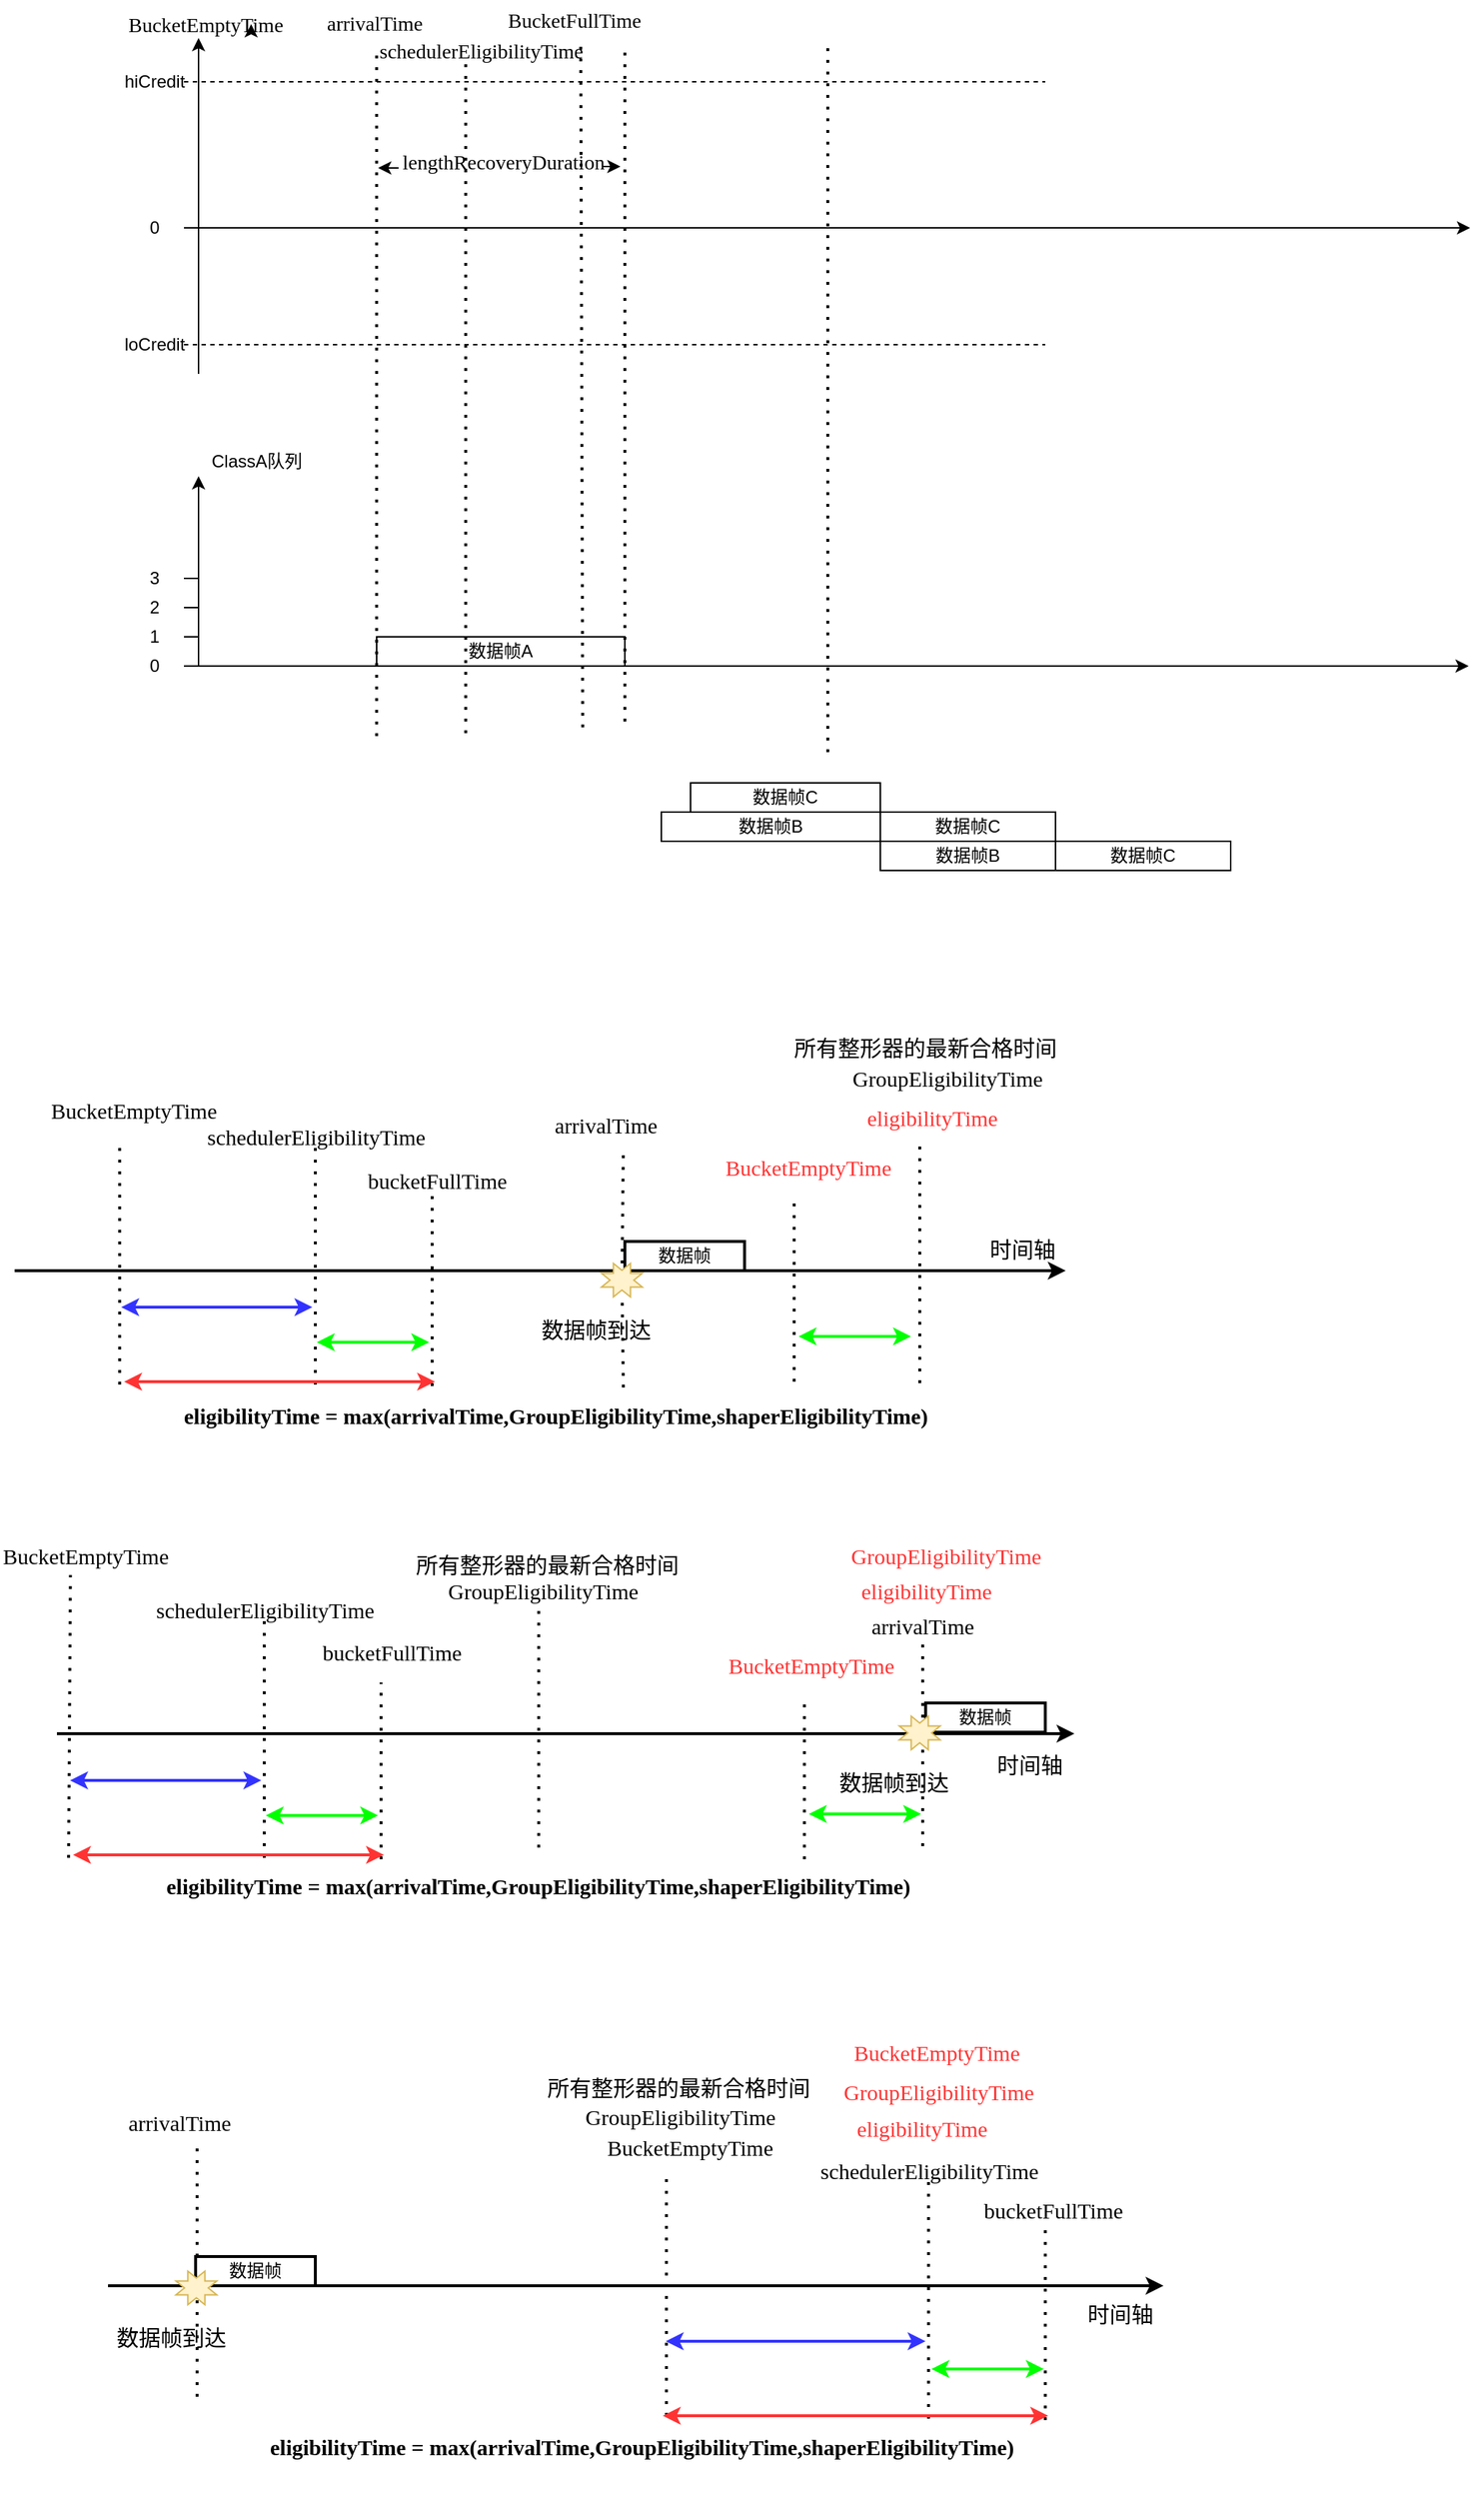 <mxfile version="14.6.0" type="github">
  <diagram id="FDt4tPUR-FzfX80rz6gk" name="Page-1">
    <mxGraphModel dx="1822" dy="762" grid="0" gridSize="10" guides="1" tooltips="1" connect="1" arrows="1" fold="1" page="0" pageScale="1" pageWidth="827" pageHeight="1169" math="0" shadow="0">
      <root>
        <mxCell id="0" />
        <mxCell id="1" parent="0" />
        <mxCell id="MzoiJkTVK7NHlLimjd_8-1" value="" style="endArrow=classic;html=1;" parent="1" edge="1">
          <mxGeometry width="50" height="50" relative="1" as="geometry">
            <mxPoint x="80" y="310" as="sourcePoint" />
            <mxPoint x="80" y="80" as="targetPoint" />
          </mxGeometry>
        </mxCell>
        <mxCell id="MzoiJkTVK7NHlLimjd_8-2" value="" style="endArrow=classic;html=1;" parent="1" edge="1">
          <mxGeometry width="50" height="50" relative="1" as="geometry">
            <mxPoint x="70" y="210" as="sourcePoint" />
            <mxPoint x="951" y="210" as="targetPoint" />
          </mxGeometry>
        </mxCell>
        <mxCell id="MzoiJkTVK7NHlLimjd_8-3" value="0" style="text;html=1;strokeColor=none;fillColor=none;align=center;verticalAlign=middle;whiteSpace=wrap;rounded=0;" parent="1" vertex="1">
          <mxGeometry x="30" y="200" width="40" height="20" as="geometry" />
        </mxCell>
        <mxCell id="MzoiJkTVK7NHlLimjd_8-4" value="" style="endArrow=none;dashed=1;html=1;" parent="1" edge="1">
          <mxGeometry width="50" height="50" relative="1" as="geometry">
            <mxPoint x="70" y="110" as="sourcePoint" />
            <mxPoint x="660" y="110" as="targetPoint" />
          </mxGeometry>
        </mxCell>
        <mxCell id="MzoiJkTVK7NHlLimjd_8-5" value="hiCredit" style="text;html=1;strokeColor=none;fillColor=none;align=center;verticalAlign=middle;whiteSpace=wrap;rounded=0;" parent="1" vertex="1">
          <mxGeometry x="30" y="100" width="40" height="20" as="geometry" />
        </mxCell>
        <mxCell id="MzoiJkTVK7NHlLimjd_8-6" value="" style="endArrow=none;dashed=1;html=1;" parent="1" edge="1">
          <mxGeometry width="50" height="50" relative="1" as="geometry">
            <mxPoint x="70" y="290" as="sourcePoint" />
            <mxPoint x="660" y="290" as="targetPoint" />
          </mxGeometry>
        </mxCell>
        <mxCell id="MzoiJkTVK7NHlLimjd_8-7" value="loCredit" style="text;html=1;strokeColor=none;fillColor=none;align=center;verticalAlign=middle;whiteSpace=wrap;rounded=0;" parent="1" vertex="1">
          <mxGeometry x="30" y="280" width="40" height="20" as="geometry" />
        </mxCell>
        <mxCell id="MzoiJkTVK7NHlLimjd_8-9" value="" style="endArrow=classic;html=1;" parent="1" edge="1">
          <mxGeometry width="50" height="50" relative="1" as="geometry">
            <mxPoint x="80" y="510" as="sourcePoint" />
            <mxPoint x="80" y="380" as="targetPoint" />
          </mxGeometry>
        </mxCell>
        <mxCell id="MzoiJkTVK7NHlLimjd_8-10" value="" style="endArrow=classic;html=1;" parent="1" edge="1">
          <mxGeometry width="50" height="50" relative="1" as="geometry">
            <mxPoint x="70" y="510" as="sourcePoint" />
            <mxPoint x="950" y="510" as="targetPoint" />
          </mxGeometry>
        </mxCell>
        <mxCell id="MzoiJkTVK7NHlLimjd_8-11" value="0" style="text;html=1;strokeColor=none;fillColor=none;align=center;verticalAlign=middle;whiteSpace=wrap;rounded=0;" parent="1" vertex="1">
          <mxGeometry x="30" y="500" width="40" height="20" as="geometry" />
        </mxCell>
        <mxCell id="MzoiJkTVK7NHlLimjd_8-12" value="1" style="text;html=1;strokeColor=none;fillColor=none;align=center;verticalAlign=middle;whiteSpace=wrap;rounded=0;" parent="1" vertex="1">
          <mxGeometry x="30" y="480" width="40" height="20" as="geometry" />
        </mxCell>
        <mxCell id="MzoiJkTVK7NHlLimjd_8-13" value="ClassA队列" style="text;html=1;strokeColor=none;fillColor=none;align=center;verticalAlign=middle;whiteSpace=wrap;rounded=0;" parent="1" vertex="1">
          <mxGeometry x="80" y="360" width="80" height="20" as="geometry" />
        </mxCell>
        <mxCell id="MzoiJkTVK7NHlLimjd_8-14" value="2" style="text;html=1;strokeColor=none;fillColor=none;align=center;verticalAlign=middle;whiteSpace=wrap;rounded=0;" parent="1" vertex="1">
          <mxGeometry x="30" y="460" width="40" height="20" as="geometry" />
        </mxCell>
        <mxCell id="MzoiJkTVK7NHlLimjd_8-15" value="3" style="text;html=1;strokeColor=none;fillColor=none;align=center;verticalAlign=middle;whiteSpace=wrap;rounded=0;" parent="1" vertex="1">
          <mxGeometry x="30" y="440" width="40" height="20" as="geometry" />
        </mxCell>
        <mxCell id="MzoiJkTVK7NHlLimjd_8-16" value="" style="endArrow=none;html=1;entryX=1;entryY=0.5;entryDx=0;entryDy=0;" parent="1" target="MzoiJkTVK7NHlLimjd_8-12" edge="1">
          <mxGeometry width="50" height="50" relative="1" as="geometry">
            <mxPoint x="80" y="490" as="sourcePoint" />
            <mxPoint x="400" y="370" as="targetPoint" />
          </mxGeometry>
        </mxCell>
        <mxCell id="MzoiJkTVK7NHlLimjd_8-17" value="" style="endArrow=none;html=1;entryX=1;entryY=0.5;entryDx=0;entryDy=0;" parent="1" target="MzoiJkTVK7NHlLimjd_8-14" edge="1">
          <mxGeometry width="50" height="50" relative="1" as="geometry">
            <mxPoint x="80" y="470" as="sourcePoint" />
            <mxPoint x="80" y="500" as="targetPoint" />
          </mxGeometry>
        </mxCell>
        <mxCell id="MzoiJkTVK7NHlLimjd_8-18" value="" style="endArrow=none;html=1;entryX=1;entryY=0.5;entryDx=0;entryDy=0;" parent="1" target="MzoiJkTVK7NHlLimjd_8-15" edge="1">
          <mxGeometry width="50" height="50" relative="1" as="geometry">
            <mxPoint x="80" y="450" as="sourcePoint" />
            <mxPoint x="70" y="490" as="targetPoint" />
          </mxGeometry>
        </mxCell>
        <mxCell id="MzoiJkTVK7NHlLimjd_8-19" value="数据帧A" style="rounded=0;whiteSpace=wrap;html=1;" parent="1" vertex="1">
          <mxGeometry x="202" y="490" width="170" height="20" as="geometry" />
        </mxCell>
        <mxCell id="MzoiJkTVK7NHlLimjd_8-20" value="&lt;span&gt;数据帧B&lt;/span&gt;" style="rounded=0;whiteSpace=wrap;html=1;" parent="1" vertex="1">
          <mxGeometry x="397" y="610" width="150" height="20" as="geometry" />
        </mxCell>
        <mxCell id="MzoiJkTVK7NHlLimjd_8-21" value="&lt;span&gt;数据帧C&lt;/span&gt;" style="rounded=0;whiteSpace=wrap;html=1;" parent="1" vertex="1">
          <mxGeometry x="417" y="590" width="130" height="20" as="geometry" />
        </mxCell>
        <mxCell id="MzoiJkTVK7NHlLimjd_8-22" value="" style="endArrow=none;dashed=1;html=1;dashPattern=1 3;strokeWidth=2;" parent="1" edge="1">
          <mxGeometry width="50" height="50" relative="1" as="geometry">
            <mxPoint x="202" y="558" as="sourcePoint" />
            <mxPoint x="202" y="86" as="targetPoint" />
          </mxGeometry>
        </mxCell>
        <mxCell id="MzoiJkTVK7NHlLimjd_8-24" value="&lt;span&gt;数据帧B&lt;/span&gt;" style="rounded=0;whiteSpace=wrap;html=1;" parent="1" vertex="1">
          <mxGeometry x="547" y="630" width="120" height="20" as="geometry" />
        </mxCell>
        <mxCell id="MzoiJkTVK7NHlLimjd_8-25" value="&lt;span&gt;数据帧C&lt;/span&gt;" style="rounded=0;whiteSpace=wrap;html=1;" parent="1" vertex="1">
          <mxGeometry x="547" y="610" width="120" height="20" as="geometry" />
        </mxCell>
        <mxCell id="MzoiJkTVK7NHlLimjd_8-27" value="&lt;span&gt;数据帧C&lt;/span&gt;" style="rounded=0;whiteSpace=wrap;html=1;" parent="1" vertex="1">
          <mxGeometry x="667" y="630" width="120" height="20" as="geometry" />
        </mxCell>
        <mxCell id="MzoiJkTVK7NHlLimjd_8-30" value="&lt;span lang=&quot;EN-US&quot; style=&quot;font-size: 10.5pt ; font-family: &amp;#34;times new roman&amp;#34; , serif&quot;&gt;lengthRecoveryDuration&lt;/span&gt;" style="text;html=1;strokeColor=none;fillColor=none;align=center;verticalAlign=middle;whiteSpace=wrap;rounded=0;" parent="1" vertex="1">
          <mxGeometry x="234" y="156" width="110" height="20" as="geometry" />
        </mxCell>
        <mxCell id="SFahAzJePFch370rZ8Eo-1" value="" style="endArrow=none;dashed=1;html=1;dashPattern=1 3;strokeWidth=2;" parent="1" edge="1">
          <mxGeometry width="50" height="50" relative="1" as="geometry">
            <mxPoint x="372" y="548" as="sourcePoint" />
            <mxPoint x="372" y="89" as="targetPoint" />
          </mxGeometry>
        </mxCell>
        <mxCell id="SFahAzJePFch370rZ8Eo-3" value="&lt;span lang=&quot;EN-US&quot; style=&quot;font-size: 10.5pt ; font-family: &amp;quot;times new roman&amp;quot; , serif&quot;&gt;arrivalTime&lt;/span&gt;" style="text;whiteSpace=wrap;html=1;" parent="1" vertex="1">
          <mxGeometry x="166" y="56" width="86" height="28" as="geometry" />
        </mxCell>
        <mxCell id="SFahAzJePFch370rZ8Eo-5" value="" style="endArrow=none;dashed=1;html=1;dashPattern=1 3;strokeWidth=2;" parent="1" edge="1">
          <mxGeometry width="50" height="50" relative="1" as="geometry">
            <mxPoint x="511" y="569" as="sourcePoint" />
            <mxPoint x="511" y="84" as="targetPoint" />
          </mxGeometry>
        </mxCell>
        <mxCell id="SFahAzJePFch370rZ8Eo-6" value="" style="endArrow=classic;html=1;" parent="1" edge="1">
          <mxGeometry width="50" height="50" relative="1" as="geometry">
            <mxPoint x="217" y="169" as="sourcePoint" />
            <mxPoint x="203" y="169" as="targetPoint" />
          </mxGeometry>
        </mxCell>
        <mxCell id="SFahAzJePFch370rZ8Eo-7" value="" style="endArrow=classic;html=1;" parent="1" edge="1">
          <mxGeometry width="50" height="50" relative="1" as="geometry">
            <mxPoint x="357" y="168" as="sourcePoint" />
            <mxPoint x="369" y="168" as="targetPoint" />
          </mxGeometry>
        </mxCell>
        <mxCell id="SFahAzJePFch370rZ8Eo-11" value="&lt;span lang=&quot;EN-US&quot; style=&quot;font-size: 10.5pt ; font-family: &amp;#34;times new roman&amp;#34; , serif&quot;&gt;BucketEmptyTime&lt;/span&gt;" style="text;whiteSpace=wrap;html=1;" parent="1" vertex="1">
          <mxGeometry x="30" y="57" width="86" height="27" as="geometry" />
        </mxCell>
        <mxCell id="SFahAzJePFch370rZ8Eo-14" value="&lt;span lang=&quot;EN-US&quot; style=&quot;font-size: 10.5pt ; font-family: &amp;#34;times new roman&amp;#34; , serif&quot;&gt;BucketFullTime&lt;/span&gt;" style="text;whiteSpace=wrap;html=1;" parent="1" vertex="1">
          <mxGeometry x="290" y="54" width="86" height="27" as="geometry" />
        </mxCell>
        <mxCell id="SFahAzJePFch370rZ8Eo-15" value="" style="endArrow=none;dashed=1;html=1;dashPattern=1 3;strokeWidth=2;" parent="1" edge="1">
          <mxGeometry width="50" height="50" relative="1" as="geometry">
            <mxPoint x="263.0" y="556" as="sourcePoint" />
            <mxPoint x="263.0" y="97" as="targetPoint" />
          </mxGeometry>
        </mxCell>
        <mxCell id="SFahAzJePFch370rZ8Eo-16" value="" style="endArrow=none;dashed=1;html=1;dashPattern=1 3;strokeWidth=2;entryX=0.602;entryY=1.037;entryDx=0;entryDy=0;entryPerimeter=0;" parent="1" target="SFahAzJePFch370rZ8Eo-14" edge="1">
          <mxGeometry width="50" height="50" relative="1" as="geometry">
            <mxPoint x="343.17" y="552" as="sourcePoint" />
            <mxPoint x="343.17" y="93" as="targetPoint" />
          </mxGeometry>
        </mxCell>
        <mxCell id="SFahAzJePFch370rZ8Eo-17" value="&lt;span lang=&quot;EN-US&quot; style=&quot;font-size: 10.5pt ; font-family: &amp;quot;times new roman&amp;quot; , serif&quot;&gt;schedulerEligibilityTime&lt;/span&gt;" style="text;whiteSpace=wrap;html=1;" parent="1" vertex="1">
          <mxGeometry x="202.001" y="75.002" width="159" height="28" as="geometry" />
        </mxCell>
        <mxCell id="SFahAzJePFch370rZ8Eo-18" value="" style="endArrow=classic;html=1;strokeWidth=2;" parent="1" edge="1">
          <mxGeometry width="50" height="50" relative="1" as="geometry">
            <mxPoint x="-46" y="924" as="sourcePoint" />
            <mxPoint x="674" y="924" as="targetPoint" />
          </mxGeometry>
        </mxCell>
        <mxCell id="SFahAzJePFch370rZ8Eo-19" value="" style="endArrow=none;dashed=1;html=1;dashPattern=1 3;strokeWidth=2;" parent="1" edge="1">
          <mxGeometry width="50" height="50" relative="1" as="geometry">
            <mxPoint x="26" y="1002" as="sourcePoint" />
            <mxPoint x="26" y="837" as="targetPoint" />
          </mxGeometry>
        </mxCell>
        <mxCell id="SFahAzJePFch370rZ8Eo-20" style="edgeStyle=orthogonalEdgeStyle;rounded=0;orthogonalLoop=1;jettySize=auto;html=1;exitX=1;exitY=0.75;exitDx=0;exitDy=0;entryX=1;entryY=0.5;entryDx=0;entryDy=0;" parent="1" source="SFahAzJePFch370rZ8Eo-11" target="SFahAzJePFch370rZ8Eo-11" edge="1">
          <mxGeometry relative="1" as="geometry" />
        </mxCell>
        <mxCell id="SFahAzJePFch370rZ8Eo-21" value="&lt;span lang=&quot;EN-US&quot; style=&quot;font-size: 15px;&quot;&gt;BucketEmptyTime&lt;/span&gt;" style="text;whiteSpace=wrap;html=1;fontSize=15;strokeWidth=2;fontFamily=Times New Roman;" parent="1" vertex="1">
          <mxGeometry x="-23" y="799" width="86" height="27" as="geometry" />
        </mxCell>
        <mxCell id="SFahAzJePFch370rZ8Eo-22" value="" style="endArrow=none;dashed=1;html=1;dashPattern=1 3;strokeWidth=2;" parent="1" edge="1">
          <mxGeometry width="50" height="50" relative="1" as="geometry">
            <mxPoint x="574" y="1001" as="sourcePoint" />
            <mxPoint x="574" y="836" as="targetPoint" />
          </mxGeometry>
        </mxCell>
        <mxCell id="SFahAzJePFch370rZ8Eo-24" value="" style="endArrow=none;dashed=1;html=1;dashPattern=1 3;strokeWidth=2;startArrow=none;" parent="1" edge="1" source="uLEsSZK5AvrN5cMwI6N0-2">
          <mxGeometry width="50" height="50" relative="1" as="geometry">
            <mxPoint x="371" y="1004" as="sourcePoint" />
            <mxPoint x="371" y="839" as="targetPoint" />
          </mxGeometry>
        </mxCell>
        <mxCell id="SFahAzJePFch370rZ8Eo-25" value="&lt;span lang=&quot;EN-US&quot; style=&quot;font-size: 15px;&quot;&gt;arrivalTime&lt;/span&gt;" style="text;whiteSpace=wrap;html=1;fontSize=15;strokeWidth=2;fontFamily=Times New Roman;" parent="1" vertex="1">
          <mxGeometry x="322" y="809" width="86" height="27" as="geometry" />
        </mxCell>
        <mxCell id="SFahAzJePFch370rZ8Eo-26" value="" style="endArrow=none;dashed=1;html=1;dashPattern=1 3;strokeWidth=2;" parent="1" edge="1">
          <mxGeometry width="50" height="50" relative="1" as="geometry">
            <mxPoint x="160" y="1002" as="sourcePoint" />
            <mxPoint x="160" y="837" as="targetPoint" />
          </mxGeometry>
        </mxCell>
        <mxCell id="SFahAzJePFch370rZ8Eo-27" value="&lt;span lang=&quot;EN-US&quot; style=&quot;font-size: 15px;&quot;&gt;schedulerEligibilityTime&lt;/span&gt;" style="text;whiteSpace=wrap;html=1;fontSize=15;strokeWidth=2;fontFamily=Times New Roman;" parent="1" vertex="1">
          <mxGeometry x="84" y="817" width="86" height="27" as="geometry" />
        </mxCell>
        <mxCell id="SFahAzJePFch370rZ8Eo-28" value="&lt;span lang=&quot;EN-US&quot; style=&quot;font-size: 15px;&quot;&gt;bucketFullTime&lt;/span&gt;" style="text;whiteSpace=wrap;html=1;fontSize=15;strokeWidth=2;fontFamily=Times New Roman;" parent="1" vertex="1">
          <mxGeometry x="193.998" y="847.001" width="109" height="28" as="geometry" />
        </mxCell>
        <mxCell id="SFahAzJePFch370rZ8Eo-29" value="" style="endArrow=none;dashed=1;html=1;dashPattern=1 3;strokeWidth=2;" parent="1" edge="1">
          <mxGeometry width="50" height="50" relative="1" as="geometry">
            <mxPoint x="240.0" y="1003" as="sourcePoint" />
            <mxPoint x="240" y="871" as="targetPoint" />
          </mxGeometry>
        </mxCell>
        <mxCell id="SFahAzJePFch370rZ8Eo-32" value="" style="endArrow=classic;startArrow=classic;html=1;strokeColor=#3333FF;strokeWidth=2;" parent="1" edge="1">
          <mxGeometry width="50" height="50" relative="1" as="geometry">
            <mxPoint x="27" y="949" as="sourcePoint" />
            <mxPoint x="158" y="949" as="targetPoint" />
          </mxGeometry>
        </mxCell>
        <mxCell id="SFahAzJePFch370rZ8Eo-33" value="" style="endArrow=classic;startArrow=classic;html=1;strokeColor=#00FF00;strokeWidth=2;" parent="1" edge="1">
          <mxGeometry width="50" height="50" relative="1" as="geometry">
            <mxPoint x="161" y="973" as="sourcePoint" />
            <mxPoint x="238" y="973" as="targetPoint" />
          </mxGeometry>
        </mxCell>
        <mxCell id="SFahAzJePFch370rZ8Eo-34" value="&lt;span lang=&quot;EN-US&quot; style=&quot;font-size: 15px;&quot;&gt;&lt;font color=&quot;#ff3333&quot; style=&quot;font-size: 15px;&quot;&gt;eligibilityTime&lt;/font&gt;&lt;/span&gt;" style="text;whiteSpace=wrap;html=1;fontSize=15;strokeWidth=2;fontFamily=Times New Roman;" parent="1" vertex="1">
          <mxGeometry x="536.004" y="803.998" width="115" height="29" as="geometry" />
        </mxCell>
        <mxCell id="SFahAzJePFch370rZ8Eo-35" value="" style="endArrow=none;dashed=1;html=1;dashPattern=1 3;strokeWidth=2;" parent="1" edge="1">
          <mxGeometry width="50" height="50" relative="1" as="geometry">
            <mxPoint x="488" y="1000" as="sourcePoint" />
            <mxPoint x="488" y="877" as="targetPoint" />
          </mxGeometry>
        </mxCell>
        <mxCell id="SFahAzJePFch370rZ8Eo-36" value="&lt;span lang=&quot;EN-US&quot; style=&quot;font-size: 15px;&quot;&gt;&lt;font color=&quot;#ff3333&quot; style=&quot;font-size: 15px;&quot;&gt;BucketEmptyTime&lt;/font&gt;&lt;/span&gt;" style="text;whiteSpace=wrap;html=1;fontSize=15;strokeWidth=2;fontFamily=Times New Roman;" parent="1" vertex="1">
          <mxGeometry x="439" y="838" width="86" height="27" as="geometry" />
        </mxCell>
        <mxCell id="SFahAzJePFch370rZ8Eo-37" value="" style="endArrow=classic;startArrow=classic;html=1;strokeColor=#00FF00;strokeWidth=2;" parent="1" edge="1">
          <mxGeometry width="50" height="50" relative="1" as="geometry">
            <mxPoint x="491" y="969" as="sourcePoint" />
            <mxPoint x="568" y="969" as="targetPoint" />
          </mxGeometry>
        </mxCell>
        <mxCell id="SFahAzJePFch370rZ8Eo-38" value="" style="endArrow=classic;startArrow=classic;html=1;strokeColor=#FF3333;strokeWidth=2;" parent="1" edge="1">
          <mxGeometry width="50" height="50" relative="1" as="geometry">
            <mxPoint x="29" y="1000" as="sourcePoint" />
            <mxPoint x="242" y="1000" as="targetPoint" />
          </mxGeometry>
        </mxCell>
        <mxCell id="SFahAzJePFch370rZ8Eo-39" value="" style="endArrow=classic;html=1;strokeWidth=2;" parent="1" edge="1">
          <mxGeometry width="50" height="50" relative="1" as="geometry">
            <mxPoint x="-17" y="1241" as="sourcePoint" />
            <mxPoint x="680" y="1241" as="targetPoint" />
          </mxGeometry>
        </mxCell>
        <mxCell id="SFahAzJePFch370rZ8Eo-40" value="" style="endArrow=none;dashed=1;html=1;dashPattern=1 3;strokeWidth=2;entryX=0.561;entryY=1.049;entryDx=0;entryDy=0;entryPerimeter=0;" parent="1" target="SFahAzJePFch370rZ8Eo-41" edge="1">
          <mxGeometry width="50" height="50" relative="1" as="geometry">
            <mxPoint x="-9" y="1326.0" as="sourcePoint" />
            <mxPoint x="-9" y="1161" as="targetPoint" />
          </mxGeometry>
        </mxCell>
        <mxCell id="SFahAzJePFch370rZ8Eo-41" value="&lt;span lang=&quot;EN-US&quot; style=&quot;font-size: 15px; font-family: &amp;quot;times new roman&amp;quot;, serif;&quot;&gt;BucketEmptyTime&lt;/span&gt;" style="text;whiteSpace=wrap;html=1;fontSize=15;strokeWidth=2;" parent="1" vertex="1">
          <mxGeometry x="-56" y="1104" width="86" height="27" as="geometry" />
        </mxCell>
        <mxCell id="SFahAzJePFch370rZ8Eo-42" value="" style="endArrow=none;dashed=1;html=1;dashPattern=1 3;strokeWidth=2;" parent="1" edge="1">
          <mxGeometry width="50" height="50" relative="1" as="geometry">
            <mxPoint x="313" y="1319" as="sourcePoint" />
            <mxPoint x="313" y="1155" as="targetPoint" />
          </mxGeometry>
        </mxCell>
        <mxCell id="SFahAzJePFch370rZ8Eo-43" value="&lt;span lang=&quot;EN-US&quot; style=&quot;font-size: 15px; font-family: &amp;quot;times new roman&amp;quot;, serif;&quot;&gt;&lt;font color=&quot;#ff3333&quot; style=&quot;font-size: 15px;&quot;&gt;GroupEligibilityTime&lt;/font&gt;&lt;/span&gt;" style="text;whiteSpace=wrap;html=1;fontSize=15;strokeWidth=2;" parent="1" vertex="1">
          <mxGeometry x="525" y="1104" width="86" height="27" as="geometry" />
        </mxCell>
        <mxCell id="SFahAzJePFch370rZ8Eo-44" value="" style="endArrow=none;dashed=1;html=1;dashPattern=1 3;strokeWidth=2;" parent="1" edge="1">
          <mxGeometry width="50" height="50" relative="1" as="geometry">
            <mxPoint x="576" y="1318" as="sourcePoint" />
            <mxPoint x="576" y="1179" as="targetPoint" />
          </mxGeometry>
        </mxCell>
        <mxCell id="SFahAzJePFch370rZ8Eo-45" value="&lt;span lang=&quot;EN-US&quot; style=&quot;font-size: 15px; font-family: &amp;quot;times new roman&amp;quot;, serif;&quot;&gt;arrivalTime&lt;/span&gt;" style="text;whiteSpace=wrap;html=1;fontSize=15;strokeWidth=2;" parent="1" vertex="1">
          <mxGeometry x="539" y="1152" width="86" height="27" as="geometry" />
        </mxCell>
        <mxCell id="SFahAzJePFch370rZ8Eo-46" value="" style="endArrow=none;dashed=1;html=1;dashPattern=1 3;strokeWidth=2;" parent="1" edge="1">
          <mxGeometry width="50" height="50" relative="1" as="geometry">
            <mxPoint x="125" y="1326.0" as="sourcePoint" />
            <mxPoint x="125" y="1161" as="targetPoint" />
          </mxGeometry>
        </mxCell>
        <mxCell id="SFahAzJePFch370rZ8Eo-47" value="&lt;span lang=&quot;EN-US&quot; style=&quot;font-size: 15px; font-family: &amp;quot;times new roman&amp;quot;, serif;&quot;&gt;schedulerEligibilityTime&lt;/span&gt;" style="text;whiteSpace=wrap;html=1;fontSize=15;strokeWidth=2;" parent="1" vertex="1">
          <mxGeometry x="49" y="1141" width="86" height="27" as="geometry" />
        </mxCell>
        <mxCell id="SFahAzJePFch370rZ8Eo-48" value="&lt;span lang=&quot;EN-US&quot; style=&quot;font-size: 15px; font-family: &amp;quot;times new roman&amp;quot;, serif;&quot;&gt;bucketFullTime&lt;/span&gt;" style="text;whiteSpace=wrap;html=1;fontSize=15;strokeWidth=2;" parent="1" vertex="1">
          <mxGeometry x="162.998" y="1170.001" width="109" height="28" as="geometry" />
        </mxCell>
        <mxCell id="SFahAzJePFch370rZ8Eo-49" value="" style="endArrow=none;dashed=1;html=1;dashPattern=1 3;strokeWidth=2;" parent="1" edge="1">
          <mxGeometry width="50" height="50" relative="1" as="geometry">
            <mxPoint x="205" y="1327" as="sourcePoint" />
            <mxPoint x="205" y="1206" as="targetPoint" />
          </mxGeometry>
        </mxCell>
        <mxCell id="SFahAzJePFch370rZ8Eo-50" value="" style="endArrow=classic;startArrow=classic;html=1;strokeColor=#3333FF;strokeWidth=2;" parent="1" edge="1">
          <mxGeometry width="50" height="50" relative="1" as="geometry">
            <mxPoint x="-8" y="1273" as="sourcePoint" />
            <mxPoint x="123.0" y="1273" as="targetPoint" />
          </mxGeometry>
        </mxCell>
        <mxCell id="SFahAzJePFch370rZ8Eo-51" value="" style="endArrow=classic;startArrow=classic;html=1;strokeColor=#00FF00;strokeWidth=2;" parent="1" edge="1">
          <mxGeometry width="50" height="50" relative="1" as="geometry">
            <mxPoint x="126" y="1297" as="sourcePoint" />
            <mxPoint x="203.0" y="1297" as="targetPoint" />
          </mxGeometry>
        </mxCell>
        <mxCell id="SFahAzJePFch370rZ8Eo-52" value="&lt;span lang=&quot;EN-US&quot; style=&quot;font-size: 15px; font-family: &amp;quot;times new roman&amp;quot;, serif;&quot;&gt;&lt;font color=&quot;#ff3333&quot; style=&quot;font-size: 15px;&quot;&gt;eligibilityTime&lt;/font&gt;&lt;/span&gt;" style="text;whiteSpace=wrap;html=1;fontSize=15;strokeWidth=2;" parent="1" vertex="1">
          <mxGeometry x="532.004" y="1127.998" width="115" height="29" as="geometry" />
        </mxCell>
        <mxCell id="SFahAzJePFch370rZ8Eo-53" value="" style="endArrow=none;dashed=1;html=1;dashPattern=1 3;strokeWidth=2;" parent="1" edge="1">
          <mxGeometry width="50" height="50" relative="1" as="geometry">
            <mxPoint x="495.0" y="1327" as="sourcePoint" />
            <mxPoint x="495" y="1220" as="targetPoint" />
          </mxGeometry>
        </mxCell>
        <mxCell id="SFahAzJePFch370rZ8Eo-54" value="&lt;span lang=&quot;EN-US&quot; style=&quot;font-size: 15px; font-family: &amp;quot;times new roman&amp;quot;, serif;&quot;&gt;&lt;font color=&quot;#ff3333&quot; style=&quot;font-size: 15px;&quot;&gt;BucketEmptyTime&lt;/font&gt;&lt;/span&gt;" style="text;whiteSpace=wrap;html=1;fontSize=15;strokeWidth=2;" parent="1" vertex="1">
          <mxGeometry x="441" y="1179" width="86" height="27" as="geometry" />
        </mxCell>
        <mxCell id="SFahAzJePFch370rZ8Eo-55" value="" style="endArrow=classic;startArrow=classic;html=1;strokeColor=#00FF00;strokeWidth=2;" parent="1" edge="1">
          <mxGeometry width="50" height="50" relative="1" as="geometry">
            <mxPoint x="498.0" y="1296" as="sourcePoint" />
            <mxPoint x="575.0" y="1296" as="targetPoint" />
          </mxGeometry>
        </mxCell>
        <mxCell id="SFahAzJePFch370rZ8Eo-56" value="" style="endArrow=classic;startArrow=classic;html=1;strokeColor=#FF3333;strokeWidth=2;" parent="1" edge="1">
          <mxGeometry width="50" height="50" relative="1" as="geometry">
            <mxPoint x="-6" y="1324" as="sourcePoint" />
            <mxPoint x="207" y="1324" as="targetPoint" />
          </mxGeometry>
        </mxCell>
        <mxCell id="SFahAzJePFch370rZ8Eo-57" value="&lt;span lang=&quot;EN-US&quot; style=&quot;font-size: 15px ; font-family: &amp;#34;times new roman&amp;#34; , serif&quot;&gt;&lt;font style=&quot;font-size: 15px&quot;&gt;GroupEligibilityTime&lt;/font&gt;&lt;/span&gt;" style="text;whiteSpace=wrap;html=1;fontSize=15;strokeWidth=2;" parent="1" vertex="1">
          <mxGeometry x="249" y="1128" width="86" height="27" as="geometry" />
        </mxCell>
        <mxCell id="SFahAzJePFch370rZ8Eo-58" value="" style="endArrow=classic;html=1;strokeWidth=2;" parent="1" edge="1">
          <mxGeometry width="50" height="50" relative="1" as="geometry">
            <mxPoint x="18" y="1619" as="sourcePoint" />
            <mxPoint x="741" y="1619" as="targetPoint" />
          </mxGeometry>
        </mxCell>
        <mxCell id="SFahAzJePFch370rZ8Eo-59" value="" style="endArrow=none;dashed=1;html=1;dashPattern=1 3;strokeWidth=2;" parent="1" edge="1">
          <mxGeometry width="50" height="50" relative="1" as="geometry">
            <mxPoint x="400.5" y="1708.0" as="sourcePoint" />
            <mxPoint x="400.5" y="1543" as="targetPoint" />
          </mxGeometry>
        </mxCell>
        <mxCell id="SFahAzJePFch370rZ8Eo-60" value="&lt;span lang=&quot;EN-US&quot; style=&quot;font-size: 15px; font-family: &amp;quot;times new roman&amp;quot;, serif;&quot;&gt;BucketEmptyTime&lt;/span&gt;" style="text;whiteSpace=wrap;html=1;fontSize=15;strokeWidth=2;" parent="1" vertex="1">
          <mxGeometry x="358" y="1509" width="86" height="27" as="geometry" />
        </mxCell>
        <mxCell id="SFahAzJePFch370rZ8Eo-62" value="&lt;span lang=&quot;EN-US&quot; style=&quot;font-size: 15px; font-family: &amp;quot;times new roman&amp;quot;, serif;&quot;&gt;&lt;font color=&quot;#ff3333&quot; style=&quot;font-size: 15px;&quot;&gt;GroupEligibilityTime&lt;/font&gt;&lt;/span&gt;" style="text;whiteSpace=wrap;html=1;fontSize=15;strokeWidth=2;" parent="1" vertex="1">
          <mxGeometry x="520" y="1471" width="86" height="27" as="geometry" />
        </mxCell>
        <mxCell id="SFahAzJePFch370rZ8Eo-63" value="" style="endArrow=none;dashed=1;html=1;dashPattern=1 3;strokeWidth=2;" parent="1" edge="1">
          <mxGeometry width="50" height="50" relative="1" as="geometry">
            <mxPoint x="79" y="1695" as="sourcePoint" />
            <mxPoint x="79.0" y="1522" as="targetPoint" />
          </mxGeometry>
        </mxCell>
        <mxCell id="SFahAzJePFch370rZ8Eo-64" value="&lt;span lang=&quot;EN-US&quot; style=&quot;font-size: 15px; font-family: &amp;quot;times new roman&amp;quot;, serif;&quot;&gt;arrivalTime&lt;/span&gt;" style="text;whiteSpace=wrap;html=1;fontSize=15;strokeWidth=2;" parent="1" vertex="1">
          <mxGeometry x="30" y="1492" width="86" height="27" as="geometry" />
        </mxCell>
        <mxCell id="SFahAzJePFch370rZ8Eo-65" value="" style="endArrow=none;dashed=1;html=1;dashPattern=1 3;strokeWidth=2;" parent="1" edge="1">
          <mxGeometry width="50" height="50" relative="1" as="geometry">
            <mxPoint x="580" y="1710.0" as="sourcePoint" />
            <mxPoint x="580" y="1545" as="targetPoint" />
          </mxGeometry>
        </mxCell>
        <mxCell id="SFahAzJePFch370rZ8Eo-66" value="&lt;span lang=&quot;EN-US&quot; style=&quot;font-size: 15px; font-family: &amp;quot;times new roman&amp;quot;, serif;&quot;&gt;schedulerEligibilityTime&lt;/span&gt;" style="text;whiteSpace=wrap;html=1;fontSize=15;strokeWidth=2;" parent="1" vertex="1">
          <mxGeometry x="504" y="1525" width="86" height="27" as="geometry" />
        </mxCell>
        <mxCell id="SFahAzJePFch370rZ8Eo-67" value="&lt;span lang=&quot;EN-US&quot; style=&quot;font-size: 15px; font-family: &amp;quot;times new roman&amp;quot;, serif;&quot;&gt;bucketFullTime&lt;/span&gt;" style="text;whiteSpace=wrap;html=1;fontSize=15;strokeWidth=2;" parent="1" vertex="1">
          <mxGeometry x="615.998" y="1552.001" width="109" height="28" as="geometry" />
        </mxCell>
        <mxCell id="SFahAzJePFch370rZ8Eo-68" value="" style="endArrow=none;dashed=1;html=1;dashPattern=1 3;strokeWidth=2;" parent="1" edge="1">
          <mxGeometry width="50" height="50" relative="1" as="geometry">
            <mxPoint x="660" y="1711.0" as="sourcePoint" />
            <mxPoint x="660" y="1579" as="targetPoint" />
          </mxGeometry>
        </mxCell>
        <mxCell id="SFahAzJePFch370rZ8Eo-69" value="" style="endArrow=classic;startArrow=classic;html=1;strokeColor=#3333FF;strokeWidth=2;" parent="1" edge="1">
          <mxGeometry width="50" height="50" relative="1" as="geometry">
            <mxPoint x="400" y="1657" as="sourcePoint" />
            <mxPoint x="578.0" y="1657" as="targetPoint" />
          </mxGeometry>
        </mxCell>
        <mxCell id="SFahAzJePFch370rZ8Eo-71" value="&lt;span lang=&quot;EN-US&quot; style=&quot;font-size: 15px; font-family: &amp;quot;times new roman&amp;quot;, serif;&quot;&gt;&lt;font color=&quot;#ff3333&quot; style=&quot;font-size: 15px;&quot;&gt;eligibilityTime&lt;/font&gt;&lt;/span&gt;" style="text;whiteSpace=wrap;html=1;fontSize=15;strokeWidth=2;" parent="1" vertex="1">
          <mxGeometry x="529.004" y="1495.998" width="115" height="29" as="geometry" />
        </mxCell>
        <mxCell id="SFahAzJePFch370rZ8Eo-75" value="" style="endArrow=classic;startArrow=classic;html=1;strokeColor=#FF3333;strokeWidth=2;" parent="1" edge="1">
          <mxGeometry width="50" height="50" relative="1" as="geometry">
            <mxPoint x="398" y="1708" as="sourcePoint" />
            <mxPoint x="662.0" y="1708" as="targetPoint" />
          </mxGeometry>
        </mxCell>
        <mxCell id="SFahAzJePFch370rZ8Eo-80" value="&lt;span lang=&quot;EN-US&quot; style=&quot;font-size: 15px ; font-family: &amp;#34;times new roman&amp;#34; , serif&quot;&gt;&lt;font style=&quot;font-size: 15px&quot;&gt;GroupEligibilityTime&lt;/font&gt;&lt;/span&gt;" style="text;whiteSpace=wrap;html=1;fontSize=15;strokeWidth=2;" parent="1" vertex="1">
          <mxGeometry x="343" y="1488" width="86" height="27" as="geometry" />
        </mxCell>
        <mxCell id="SFahAzJePFch370rZ8Eo-82" value="&lt;span lang=&quot;EN-US&quot; style=&quot;font-size: 15px ; font-family: &amp;#34;times new roman&amp;#34; , serif&quot;&gt;&lt;font color=&quot;#ff3333&quot;&gt;BucketEmptyTime&lt;/font&gt;&lt;/span&gt;" style="text;whiteSpace=wrap;html=1;fontSize=15;strokeWidth=2;" parent="1" vertex="1">
          <mxGeometry x="527" y="1444" width="86" height="27" as="geometry" />
        </mxCell>
        <mxCell id="SFahAzJePFch370rZ8Eo-83" value="&lt;span&gt;数据帧&lt;/span&gt;" style="rounded=0;whiteSpace=wrap;html=1;strokeWidth=2;" parent="1" vertex="1">
          <mxGeometry x="372" y="904" width="82" height="20" as="geometry" />
        </mxCell>
        <mxCell id="SFahAzJePFch370rZ8Eo-84" value="&lt;span lang=&quot;EN-US&quot; style=&quot;font-size: 15px ; font-family: &amp;#34;times new roman&amp;#34; , serif&quot;&gt;时间轴&lt;/span&gt;" style="text;whiteSpace=wrap;html=1;fontSize=15;strokeWidth=2;" parent="1" vertex="1">
          <mxGeometry x="620" y="894" width="86" height="27" as="geometry" />
        </mxCell>
        <mxCell id="SFahAzJePFch370rZ8Eo-85" value="&lt;b&gt;eligibilityTime = max(arrivalTime,GroupEligibilityTime,shaperEligibilityTime)&lt;/b&gt;" style="text;whiteSpace=wrap;html=1;fontSize=15;fontFamily=Times New Roman;" parent="1" vertex="1">
          <mxGeometry x="68" y="1008" width="690" height="50" as="geometry" />
        </mxCell>
        <mxCell id="SFahAzJePFch370rZ8Eo-87" value="&lt;span lang=&quot;EN-US&quot; style=&quot;font-size: 15px&quot;&gt;&lt;font style=&quot;font-size: 15px&quot;&gt;GroupEligibilityTime&lt;/font&gt;&lt;/span&gt;" style="text;whiteSpace=wrap;html=1;fontSize=15;strokeWidth=2;fontFamily=Times New Roman;" parent="1" vertex="1">
          <mxGeometry x="526" y="777" width="86" height="27" as="geometry" />
        </mxCell>
        <mxCell id="SFahAzJePFch370rZ8Eo-89" value="&lt;b&gt;eligibilityTime = max(arrivalTime,GroupEligibilityTime,shaperEligibilityTime)&lt;/b&gt;" style="text;whiteSpace=wrap;html=1;fontSize=15;fontFamily=Times New Roman;strokeWidth=2;" parent="1" vertex="1">
          <mxGeometry x="56" y="1330" width="690" height="50" as="geometry" />
        </mxCell>
        <mxCell id="SFahAzJePFch370rZ8Eo-90" value="&lt;span lang=&quot;EN-US&quot; style=&quot;font-size: 15px ; font-family: &amp;#34;times new roman&amp;#34; , serif&quot;&gt;时间轴&lt;/span&gt;" style="text;whiteSpace=wrap;html=1;fontSize=15;strokeWidth=2;" parent="1" vertex="1">
          <mxGeometry x="625" y="1247" width="86" height="27" as="geometry" />
        </mxCell>
        <mxCell id="SFahAzJePFch370rZ8Eo-91" value="&lt;span lang=&quot;EN-US&quot; style=&quot;font-size: 15px ; font-family: &amp;#34;times new roman&amp;#34; , serif&quot;&gt;所有整形器的最新合格时间&lt;/span&gt;" style="text;whiteSpace=wrap;html=1;fontSize=15;strokeWidth=2;" parent="1" vertex="1">
          <mxGeometry x="227" y="1110" width="208" height="27" as="geometry" />
        </mxCell>
        <mxCell id="SFahAzJePFch370rZ8Eo-92" value="" style="endArrow=classic;startArrow=classic;html=1;strokeColor=#00FF00;strokeWidth=2;" parent="1" edge="1">
          <mxGeometry width="50" height="50" relative="1" as="geometry">
            <mxPoint x="582.0" y="1676" as="sourcePoint" />
            <mxPoint x="659.0" y="1676" as="targetPoint" />
          </mxGeometry>
        </mxCell>
        <mxCell id="SFahAzJePFch370rZ8Eo-93" value="&lt;b&gt;eligibilityTime = max(arrivalTime,GroupEligibilityTime,shaperEligibilityTime)&lt;/b&gt;" style="text;whiteSpace=wrap;html=1;fontSize=15;fontFamily=Times New Roman;strokeWidth=2;" parent="1" vertex="1">
          <mxGeometry x="127" y="1714" width="690" height="50" as="geometry" />
        </mxCell>
        <mxCell id="SFahAzJePFch370rZ8Eo-94" value="&lt;span lang=&quot;EN-US&quot; style=&quot;font-size: 15px ; font-family: &amp;#34;times new roman&amp;#34; , serif&quot;&gt;时间轴&lt;/span&gt;" style="text;whiteSpace=wrap;html=1;fontSize=15;strokeWidth=2;" parent="1" vertex="1">
          <mxGeometry x="687" y="1623" width="86" height="27" as="geometry" />
        </mxCell>
        <mxCell id="SFahAzJePFch370rZ8Eo-95" value="&lt;span&gt;数据帧&lt;/span&gt;" style="rounded=0;whiteSpace=wrap;html=1;strokeWidth=2;" parent="1" vertex="1">
          <mxGeometry x="578" y="1220" width="82" height="20" as="geometry" />
        </mxCell>
        <mxCell id="SFahAzJePFch370rZ8Eo-96" value="&lt;span&gt;数据帧&lt;/span&gt;" style="rounded=0;whiteSpace=wrap;html=1;strokeWidth=2;" parent="1" vertex="1">
          <mxGeometry x="78" y="1599" width="82" height="20" as="geometry" />
        </mxCell>
        <mxCell id="uLEsSZK5AvrN5cMwI6N0-2" value="" style="verticalLabelPosition=bottom;verticalAlign=top;html=1;shape=mxgraph.basic.8_point_star;fillColor=#fff2cc;strokeColor=#d6b656;" vertex="1" parent="1">
          <mxGeometry x="356" y="919" width="28" height="23" as="geometry" />
        </mxCell>
        <mxCell id="uLEsSZK5AvrN5cMwI6N0-3" value="" style="endArrow=none;dashed=1;html=1;dashPattern=1 3;strokeWidth=2;" edge="1" parent="1" target="uLEsSZK5AvrN5cMwI6N0-2">
          <mxGeometry width="50" height="50" relative="1" as="geometry">
            <mxPoint x="371" y="1004" as="sourcePoint" />
            <mxPoint x="371" y="839" as="targetPoint" />
          </mxGeometry>
        </mxCell>
        <mxCell id="uLEsSZK5AvrN5cMwI6N0-4" value="&lt;span lang=&quot;EN-US&quot; style=&quot;font-size: 15px ; font-family: &amp;#34;times new roman&amp;#34; , serif&quot;&gt;数据帧到达&lt;/span&gt;" style="text;whiteSpace=wrap;html=1;fontSize=15;strokeWidth=2;" vertex="1" parent="1">
          <mxGeometry x="313" y="949" width="79" height="27" as="geometry" />
        </mxCell>
        <mxCell id="uLEsSZK5AvrN5cMwI6N0-6" value="" style="verticalLabelPosition=bottom;verticalAlign=top;html=1;shape=mxgraph.basic.8_point_star;fillColor=#fff2cc;strokeColor=#d6b656;" vertex="1" parent="1">
          <mxGeometry x="560" y="1229" width="28" height="23" as="geometry" />
        </mxCell>
        <mxCell id="uLEsSZK5AvrN5cMwI6N0-7" value="&lt;span lang=&quot;EN-US&quot; style=&quot;font-size: 15px ; font-family: &amp;#34;times new roman&amp;#34; , serif&quot;&gt;数据帧到达&lt;/span&gt;" style="text;whiteSpace=wrap;html=1;fontSize=15;strokeWidth=2;" vertex="1" parent="1">
          <mxGeometry x="517" y="1259" width="79" height="27" as="geometry" />
        </mxCell>
        <mxCell id="uLEsSZK5AvrN5cMwI6N0-8" value="" style="verticalLabelPosition=bottom;verticalAlign=top;html=1;shape=mxgraph.basic.8_point_star;fillColor=#fff2cc;strokeColor=#d6b656;" vertex="1" parent="1">
          <mxGeometry x="64.5" y="1609" width="28" height="23" as="geometry" />
        </mxCell>
        <mxCell id="uLEsSZK5AvrN5cMwI6N0-9" value="&lt;span lang=&quot;EN-US&quot; style=&quot;font-size: 15px ; font-family: &amp;#34;times new roman&amp;#34; , serif&quot;&gt;数据帧到达&lt;/span&gt;" style="text;whiteSpace=wrap;html=1;fontSize=15;strokeWidth=2;" vertex="1" parent="1">
          <mxGeometry x="21.5" y="1639" width="79" height="27" as="geometry" />
        </mxCell>
        <mxCell id="uLEsSZK5AvrN5cMwI6N0-14" value="&lt;span lang=&quot;EN-US&quot; style=&quot;font-size: 15px ; font-family: &amp;#34;times new roman&amp;#34; , serif&quot;&gt;所有整形器的最新合格时间&lt;/span&gt;" style="text;whiteSpace=wrap;html=1;fontSize=15;strokeWidth=2;" vertex="1" parent="1">
          <mxGeometry x="485.5" y="756" width="208" height="27" as="geometry" />
        </mxCell>
        <mxCell id="uLEsSZK5AvrN5cMwI6N0-15" value="&lt;span lang=&quot;EN-US&quot; style=&quot;font-size: 15px ; font-family: &amp;#34;times new roman&amp;#34; , serif&quot;&gt;所有整形器的最新合格时间&lt;/span&gt;" style="text;whiteSpace=wrap;html=1;fontSize=15;strokeWidth=2;" vertex="1" parent="1">
          <mxGeometry x="317" y="1468" width="208" height="27" as="geometry" />
        </mxCell>
      </root>
    </mxGraphModel>
  </diagram>
</mxfile>
